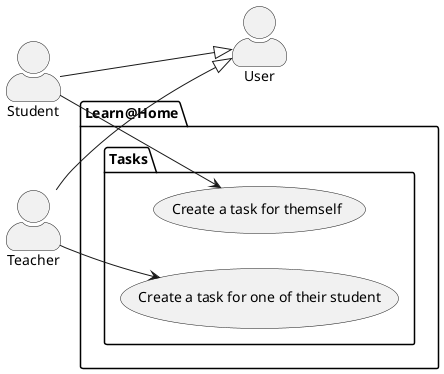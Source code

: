 @startuml Tasks

skinparam actorStyle awesome
left to right direction

actor "User" as user
actor "Student" as student
actor "Teacher" as teacher

package Learn@Home {
    package Tasks {
        usecase "Create a task for themself" as create_task_for_self
        usecase "Create a task for one of their student" as create_task_for_student
    }
}

teacher --|> user
student --|> user

student --> create_task_for_self
teacher --> create_task_for_student

@enduml
